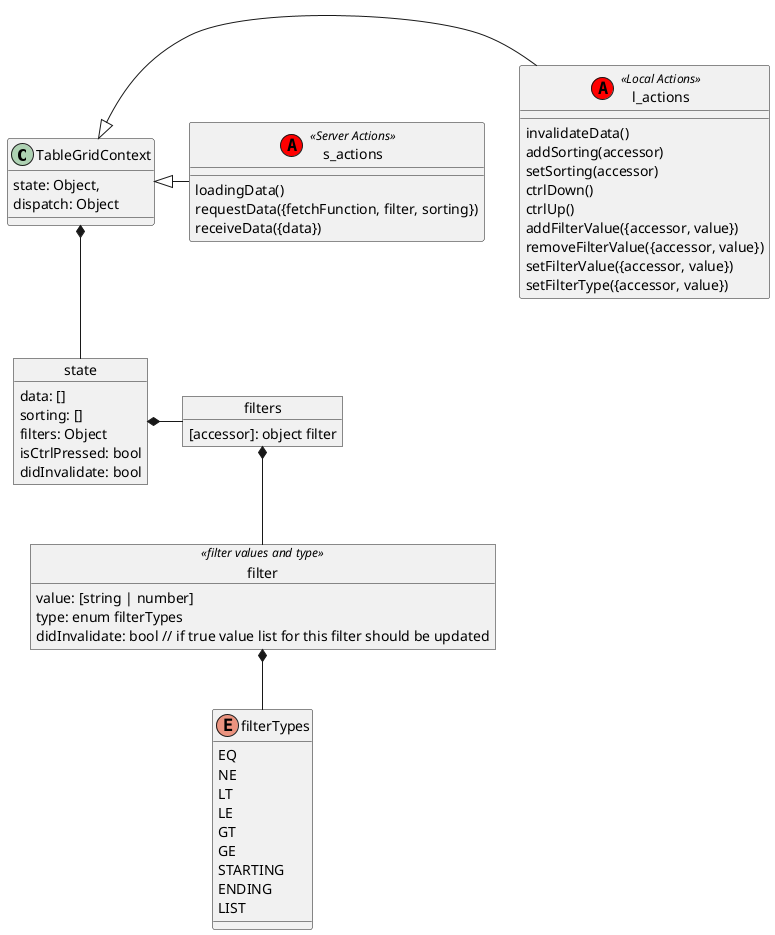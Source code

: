 @startuml
class TableGridContext {
    state: Object,
    dispatch: Object
}
object state {
    data: []
    sorting: []
    filters: Object
    isCtrlPressed: bool
    didInvalidate: bool
}
object filters {
    [accessor]: object filter
}
object filter << filter values and type >> {
    value: [string | number]
    type: enum filterTypes
    didInvalidate: bool // if true value list for this filter should be updated
}
enum filterTypes {
    EQ
    NE
    LT
    LE
    GT
    GE
    STARTING
    ENDING
    LIST
}

class  l_actions << (A, red) Local Actions >> {
    invalidateData()
    addSorting(accessor)
    setSorting(accessor)
    ctrlDown()
    ctrlUp()
    addFilterValue({accessor, value})
    removeFilterValue({accessor, value})
    setFilterValue({accessor, value})
    setFilterType({accessor, value})
}
class s_actions << (A, red) Server Actions >> {
    loadingData()
    requestData({fetchFunction, filter, sorting})
    receiveData({data})
}

TableGridContext *-- state
state *- filters
filters *-- filter
filter *-- filterTypes
TableGridContext <|- l_actions
TableGridContext <|- s_actions

@enduml